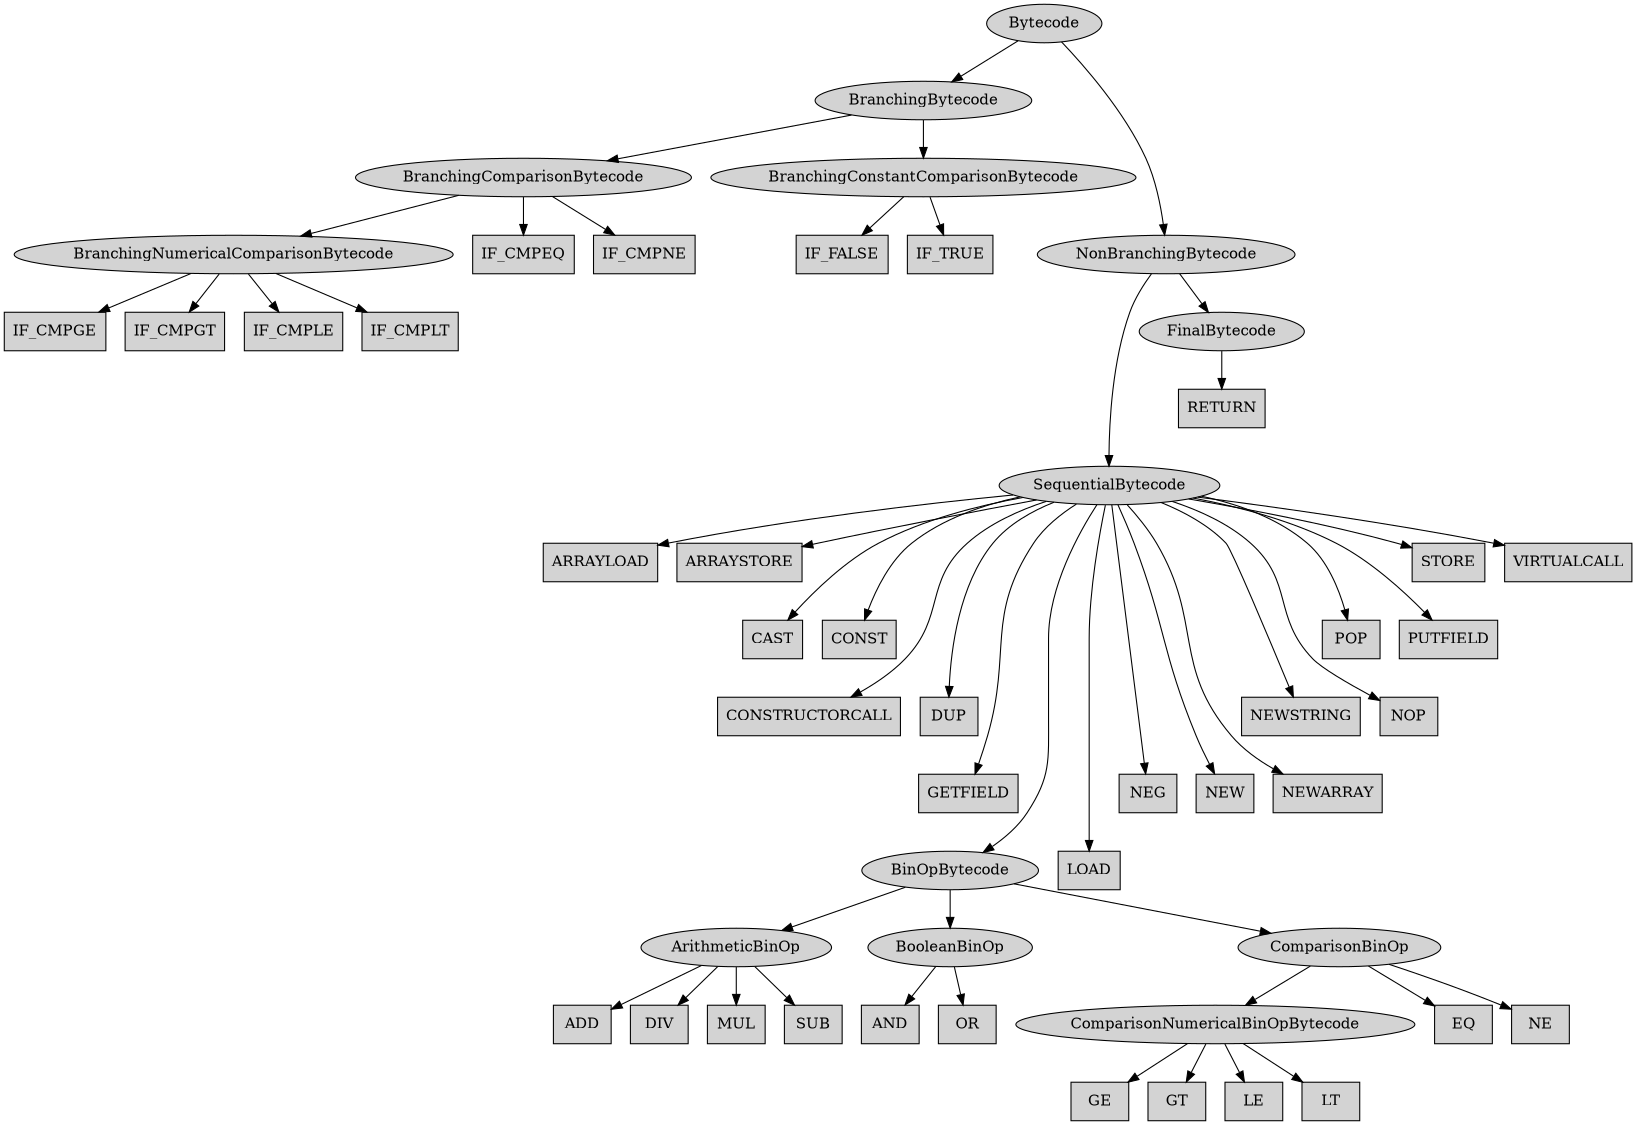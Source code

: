 digraph signatures {
size = "11,7.5";
node [style = filled]

Bytecode [label = "Bytecode"]
BranchingBytecode [label = "BranchingBytecode"]
NonBranchingBytecode [label = "NonBranchingBytecode"]

Bytecode -> BranchingBytecode
Bytecode -> NonBranchingBytecode [minlen = 3]

BranchingComparisonBytecode [label = "BranchingComparisonBytecode"]
BranchingConstantComparisonBytecode [label = "BranchingConstantComparisonBytecode"]
IF_FALSE [label = "IF_FALSE" shape = box]
IF_TRUE [label = "IF_TRUE" shape = box]

BranchingBytecode -> BranchingComparisonBytecode
BranchingBytecode -> BranchingConstantComparisonBytecode
BranchingConstantComparisonBytecode -> IF_FALSE
BranchingConstantComparisonBytecode -> IF_TRUE

BranchingNumericalComparisonBytecode [label = "BranchingNumericalComparisonBytecode"]
IF_CMPEQ [label = "IF_CMPEQ" shape = box]
IF_CMPNE [label = "IF_CMPNE" shape = box]

BranchingComparisonBytecode -> BranchingNumericalComparisonBytecode
BranchingComparisonBytecode -> IF_CMPEQ
BranchingComparisonBytecode -> IF_CMPNE

IF_CMPGE [label = "IF_CMPGE" shape = box]
IF_CMPGT [label = "IF_CMPGT" shape = box]
IF_CMPLE [label = "IF_CMPLE" shape = box]
IF_CMPLT [label = "IF_CMPLT" shape = box]

BranchingNumericalComparisonBytecode -> IF_CMPGE
BranchingNumericalComparisonBytecode -> IF_CMPGT
BranchingNumericalComparisonBytecode -> IF_CMPLE
BranchingNumericalComparisonBytecode -> IF_CMPLT

SequentialBytecode [label = "SequentialBytecode"]
FinalBytecode [label = "FinalBytecode"]

NonBranchingBytecode -> SequentialBytecode [minlen = 3]
NonBranchingBytecode -> FinalBytecode

RETURN [label = "RETURN" shape = box]

FinalBytecode -> RETURN

ARRAYLOAD [label = "ARRAYLOAD" shape = box]
ARRAYSTORE [label = "ARRAYSTORE" shape = box]
CAST [label = "CAST" shape = box]
CONST [label = "CONST" shape = box]
CONSTRUCTORCALL [label = "CONSTRUCTORCALL" shape = box]
DUP [label = "DUP" shape = box]
GETFIELD [label = "GETFIELD" shape = box]
BinOpBytecode [label = "BinOpBytecode"]
LOAD [label = "LOAD" shape = box]
NEG [label = "NEG" shape = box]
NEW [label = "NEW" shape = box]
NEWARRAY [label = "NEWARRAY" shape = box]
NEWSTRING [label = "NEWSTRING" shape = box]
NOP [label = "NOP" shape = box]
POP [label = "POP" shape = box]
PUTFIELD [label = "PUTFIELD" shape = box]
STORE [label = "STORE" shape = box]
VIRTUALCALL [label = "VIRTUALCALL" shape = box]


SequentialBytecode -> ARRAYLOAD
SequentialBytecode -> ARRAYSTORE
SequentialBytecode -> CAST [minlen = 2]
SequentialBytecode -> CONST [minlen = 2]
SequentialBytecode -> CONSTRUCTORCALL [minlen = 3]
SequentialBytecode -> DUP [minlen = 3]
SequentialBytecode -> GETFIELD [minlen = 4]
SequentialBytecode -> BinOpBytecode [minlen = 5]
SequentialBytecode -> LOAD [minlen = 5]
SequentialBytecode -> NEG [minlen = 4]
SequentialBytecode -> NEW [minlen = 4]
SequentialBytecode -> NEWARRAY [minlen = 4]
SequentialBytecode -> NEWSTRING [minlen = 3]
SequentialBytecode -> NOP [minlen = 3]
SequentialBytecode -> POP [minlen = 2]
SequentialBytecode -> PUTFIELD [minlen = 2]
SequentialBytecode -> STORE
SequentialBytecode -> VIRTUALCALL

ArithmeticBinOp [label = "ArithmeticBinOp"]
BooleanBinOp [label = "BooleanBinOp"]
ComparisonBinOp [label = "ComparisonBinOp"]

BinOpBytecode -> ArithmeticBinOp
BinOpBytecode -> BooleanBinOp
BinOpBytecode -> ComparisonBinOp

ADD [label ="ADD" shape = box]
DIV [label ="DIV" shape = box]
MUL [label ="MUL" shape = box]
SUB [label ="SUB" shape = box]

ArithmeticBinOp -> ADD
ArithmeticBinOp -> DIV
ArithmeticBinOp -> MUL
ArithmeticBinOp -> SUB

AND [label ="AND" shape = box]
OR [label ="OR" shape = box]

BooleanBinOp -> AND
BooleanBinOp -> OR

ComparisonNumericalBinOpBytecode [label = "ComparisonNumericalBinOpBytecode"]
EQ [label ="EQ" shape = box]
NE [label ="NE" shape = box]

ComparisonBinOp -> ComparisonNumericalBinOpBytecode
ComparisonBinOp -> EQ
ComparisonBinOp -> NE

GE [label ="GE" shape = box]
GT [label ="GT" shape = box]
LE [label ="LE" shape = box]
LT [label ="LT" shape = box]

ComparisonNumericalBinOpBytecode -> GE
ComparisonNumericalBinOpBytecode -> GT
ComparisonNumericalBinOpBytecode -> LE
ComparisonNumericalBinOpBytecode -> LT

}
